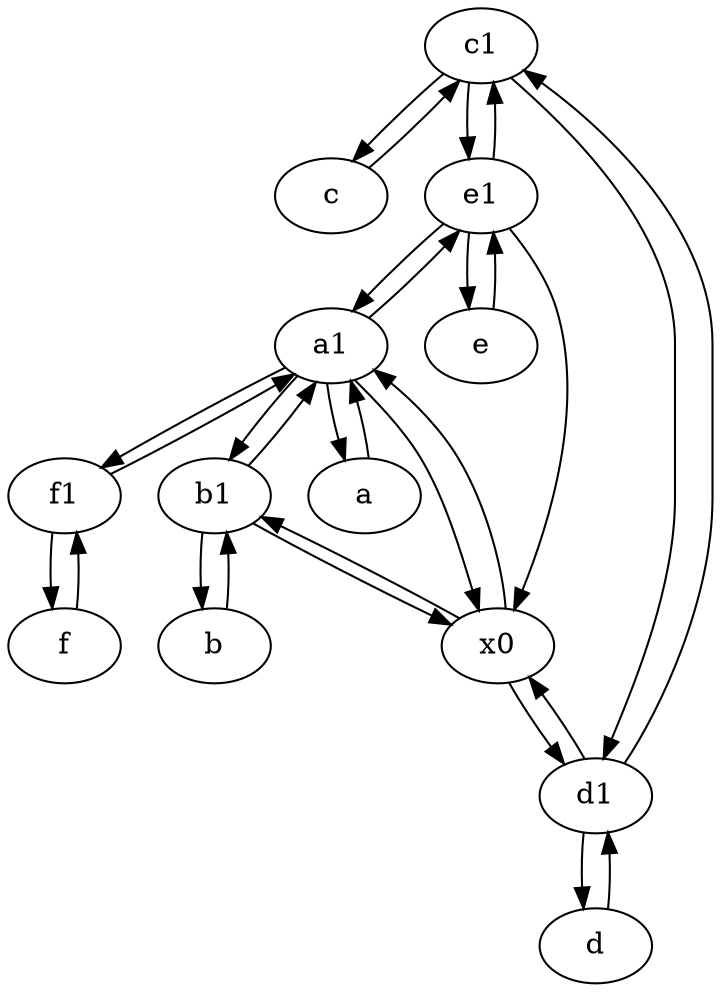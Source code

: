 digraph  {
	c1 [pos="30,15!"];
	b1 [pos="45,20!"];
	c [pos="20,10!"];
	f1;
	f [pos="15,45!"];
	a1 [pos="40,15!"];
	d [pos="20,30!"];
	x0;
	a [pos="40,10!"];
	e1 [pos="25,45!"];
	d1 [pos="25,30!"];
	e [pos="30,50!"];
	b [pos="50,20!"];
	b1 -> b;
	a -> a1;
	d -> d1;
	c1 -> e1;
	a1 -> e1;
	c1 -> c;
	f1 -> f;
	c -> c1;
	x0 -> b1;
	a1 -> b1;
	d1 -> x0;
	f1 -> a1;
	a1 -> x0;
	a1 -> a;
	d1 -> c1;
	a1 -> f1;
	c1 -> d1;
	f -> f1;
	e1 -> e;
	b1 -> a1;
	e1 -> x0;
	x0 -> d1;
	e1 -> a1;
	e -> e1;
	b1 -> x0;
	d1 -> d;
	b -> b1;
	x0 -> a1;
	e1 -> c1;

	}